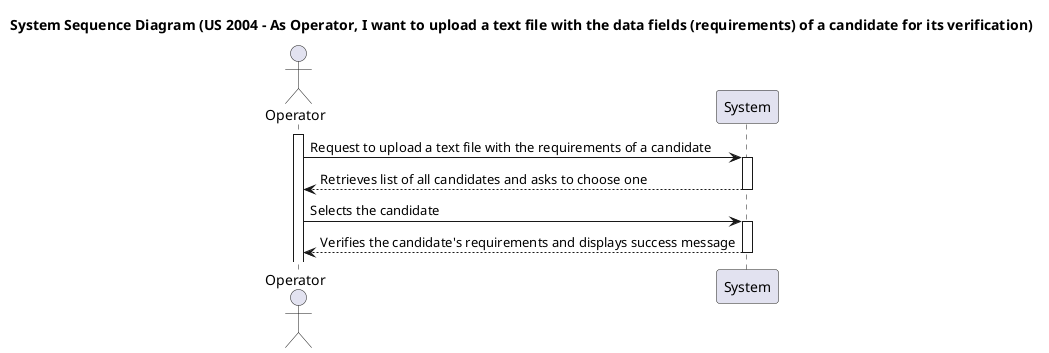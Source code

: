 @startuml
title System Sequence Diagram (US 2004 - As Operator, I want to upload a text file with the data fields (requirements) of a candidate for its verification)

actor Operator as Operator
participant System as "System"

activate Operator
Operator -> System: Request to upload a text file with the requirements of a candidate
activate System
System --> Operator: Retrieves list of all candidates and asks to choose one
deactivate System
Operator -> System: Selects the candidate
activate System
System --> Operator: Verifies the candidate's requirements and displays success message
deactivate System

@enduml